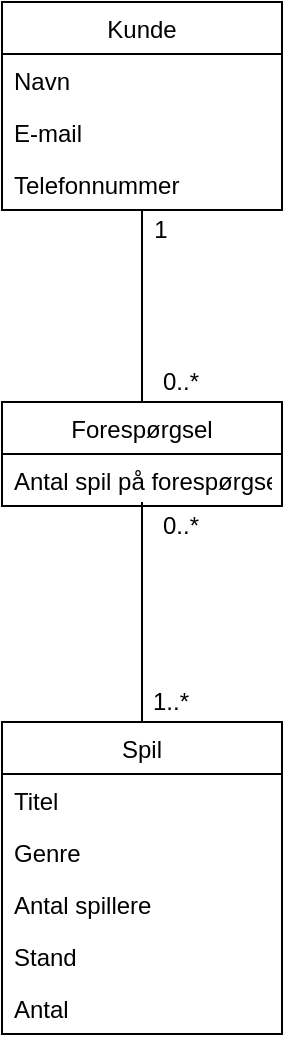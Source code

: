 <mxfile version="13.1.3" type="device"><diagram id="ghKhKKVxfnQePgfdTSZy" name="Page-1"><mxGraphModel dx="1422" dy="744" grid="1" gridSize="10" guides="1" tooltips="1" connect="1" arrows="1" fold="1" page="1" pageScale="1" pageWidth="827" pageHeight="1169" math="0" shadow="0"><root><mxCell id="0"/><mxCell id="1" parent="0"/><mxCell id="KzECcTKvBcP9PCrpBNGl-13" value="" style="endArrow=none;html=1;" edge="1" parent="1" source="KzECcTKvBcP9PCrpBNGl-5" target="KzECcTKvBcP9PCrpBNGl-4"><mxGeometry width="50" height="50" relative="1" as="geometry"><mxPoint x="530" y="270" as="sourcePoint"/><mxPoint x="346" y="140" as="targetPoint"/></mxGeometry></mxCell><mxCell id="KzECcTKvBcP9PCrpBNGl-14" value="" style="endArrow=none;html=1;entryX=0.5;entryY=0;entryDx=0;entryDy=0;" edge="1" parent="1" target="KzECcTKvBcP9PCrpBNGl-7"><mxGeometry width="50" height="50" relative="1" as="geometry"><mxPoint x="350" y="290" as="sourcePoint"/><mxPoint x="580" y="220" as="targetPoint"/></mxGeometry></mxCell><mxCell id="KzECcTKvBcP9PCrpBNGl-15" value="1" style="text;html=1;align=center;verticalAlign=middle;resizable=0;points=[];autosize=1;" vertex="1" parent="1"><mxGeometry x="349" y="144" width="20" height="20" as="geometry"/></mxCell><mxCell id="KzECcTKvBcP9PCrpBNGl-16" value="0..*" style="text;html=1;align=center;verticalAlign=middle;resizable=0;points=[];autosize=1;" vertex="1" parent="1"><mxGeometry x="354" y="220" width="30" height="20" as="geometry"/></mxCell><mxCell id="KzECcTKvBcP9PCrpBNGl-17" value="0..*" style="text;html=1;align=center;verticalAlign=middle;resizable=0;points=[];autosize=1;" vertex="1" parent="1"><mxGeometry x="354" y="292" width="30" height="20" as="geometry"/></mxCell><mxCell id="KzECcTKvBcP9PCrpBNGl-18" value="1..*" style="text;html=1;align=center;verticalAlign=middle;resizable=0;points=[];autosize=1;" vertex="1" parent="1"><mxGeometry x="349" y="380" width="30" height="20" as="geometry"/></mxCell><mxCell id="KzECcTKvBcP9PCrpBNGl-1" value="Kunde" style="swimlane;fontStyle=0;childLayout=stackLayout;horizontal=1;startSize=26;fillColor=none;horizontalStack=0;resizeParent=1;resizeParentMax=0;resizeLast=0;collapsible=1;marginBottom=0;" vertex="1" parent="1"><mxGeometry x="280" y="40" width="140" height="104" as="geometry"/></mxCell><mxCell id="KzECcTKvBcP9PCrpBNGl-2" value="Navn&#10;" style="text;strokeColor=none;fillColor=none;align=left;verticalAlign=top;spacingLeft=4;spacingRight=4;overflow=hidden;rotatable=0;points=[[0,0.5],[1,0.5]];portConstraint=eastwest;" vertex="1" parent="KzECcTKvBcP9PCrpBNGl-1"><mxGeometry y="26" width="140" height="26" as="geometry"/></mxCell><mxCell id="KzECcTKvBcP9PCrpBNGl-3" value="E-mail" style="text;strokeColor=none;fillColor=none;align=left;verticalAlign=top;spacingLeft=4;spacingRight=4;overflow=hidden;rotatable=0;points=[[0,0.5],[1,0.5]];portConstraint=eastwest;" vertex="1" parent="KzECcTKvBcP9PCrpBNGl-1"><mxGeometry y="52" width="140" height="26" as="geometry"/></mxCell><mxCell id="KzECcTKvBcP9PCrpBNGl-4" value="Telefonnummer" style="text;strokeColor=none;fillColor=none;align=left;verticalAlign=top;spacingLeft=4;spacingRight=4;overflow=hidden;rotatable=0;points=[[0,0.5],[1,0.5]];portConstraint=eastwest;" vertex="1" parent="KzECcTKvBcP9PCrpBNGl-1"><mxGeometry y="78" width="140" height="26" as="geometry"/></mxCell><mxCell id="KzECcTKvBcP9PCrpBNGl-5" value="Forespørgsel" style="swimlane;fontStyle=0;childLayout=stackLayout;horizontal=1;startSize=26;fillColor=none;horizontalStack=0;resizeParent=1;resizeParentMax=0;resizeLast=0;collapsible=1;marginBottom=0;" vertex="1" parent="1"><mxGeometry x="280" y="240" width="140" height="52" as="geometry"/></mxCell><mxCell id="KzECcTKvBcP9PCrpBNGl-6" value="Antal spil på forespørgsel" style="text;strokeColor=none;fillColor=none;align=left;verticalAlign=top;spacingLeft=4;spacingRight=4;overflow=hidden;rotatable=0;points=[[0,0.5],[1,0.5]];portConstraint=eastwest;" vertex="1" parent="KzECcTKvBcP9PCrpBNGl-5"><mxGeometry y="26" width="140" height="26" as="geometry"/></mxCell><mxCell id="KzECcTKvBcP9PCrpBNGl-7" value="Spil" style="swimlane;fontStyle=0;childLayout=stackLayout;horizontal=1;startSize=26;fillColor=none;horizontalStack=0;resizeParent=1;resizeParentMax=0;resizeLast=0;collapsible=1;marginBottom=0;" vertex="1" parent="1"><mxGeometry x="280" y="400" width="140" height="156" as="geometry"/></mxCell><mxCell id="KzECcTKvBcP9PCrpBNGl-8" value="Titel" style="text;strokeColor=none;fillColor=none;align=left;verticalAlign=top;spacingLeft=4;spacingRight=4;overflow=hidden;rotatable=0;points=[[0,0.5],[1,0.5]];portConstraint=eastwest;" vertex="1" parent="KzECcTKvBcP9PCrpBNGl-7"><mxGeometry y="26" width="140" height="26" as="geometry"/></mxCell><mxCell id="KzECcTKvBcP9PCrpBNGl-9" value="Genre" style="text;strokeColor=none;fillColor=none;align=left;verticalAlign=top;spacingLeft=4;spacingRight=4;overflow=hidden;rotatable=0;points=[[0,0.5],[1,0.5]];portConstraint=eastwest;" vertex="1" parent="KzECcTKvBcP9PCrpBNGl-7"><mxGeometry y="52" width="140" height="26" as="geometry"/></mxCell><mxCell id="KzECcTKvBcP9PCrpBNGl-10" value="Antal spillere" style="text;strokeColor=none;fillColor=none;align=left;verticalAlign=top;spacingLeft=4;spacingRight=4;overflow=hidden;rotatable=0;points=[[0,0.5],[1,0.5]];portConstraint=eastwest;" vertex="1" parent="KzECcTKvBcP9PCrpBNGl-7"><mxGeometry y="78" width="140" height="26" as="geometry"/></mxCell><mxCell id="KzECcTKvBcP9PCrpBNGl-11" value="Stand" style="text;strokeColor=none;fillColor=none;align=left;verticalAlign=top;spacingLeft=4;spacingRight=4;overflow=hidden;rotatable=0;points=[[0,0.5],[1,0.5]];portConstraint=eastwest;" vertex="1" parent="KzECcTKvBcP9PCrpBNGl-7"><mxGeometry y="104" width="140" height="26" as="geometry"/></mxCell><mxCell id="KzECcTKvBcP9PCrpBNGl-12" value="Antal" style="text;strokeColor=none;fillColor=none;align=left;verticalAlign=top;spacingLeft=4;spacingRight=4;overflow=hidden;rotatable=0;points=[[0,0.5],[1,0.5]];portConstraint=eastwest;" vertex="1" parent="KzECcTKvBcP9PCrpBNGl-7"><mxGeometry y="130" width="140" height="26" as="geometry"/></mxCell></root></mxGraphModel></diagram></mxfile>